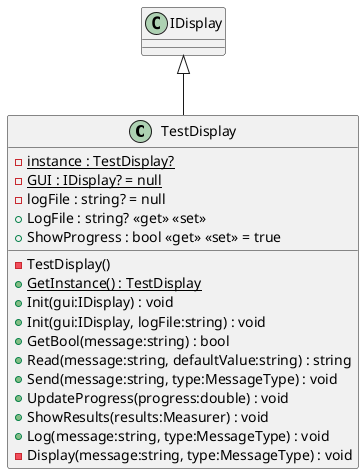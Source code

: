 @startuml
class TestDisplay {
    - {static} instance : TestDisplay?
    - {static} GUI : IDisplay? = null
    - logFile : string? = null
    + LogFile : string? <<get>> <<set>>
    + ShowProgress : bool <<get>> <<set>> = true
    - TestDisplay()
    + {static} GetInstance() : TestDisplay
    + Init(gui:IDisplay) : void
    + Init(gui:IDisplay, logFile:string) : void
    + GetBool(message:string) : bool
    + Read(message:string, defaultValue:string) : string
    + Send(message:string, type:MessageType) : void
    + UpdateProgress(progress:double) : void
    + ShowResults(results:Measurer) : void
    + Log(message:string, type:MessageType) : void
    - Display(message:string, type:MessageType) : void
}
IDisplay <|-- TestDisplay
@enduml
